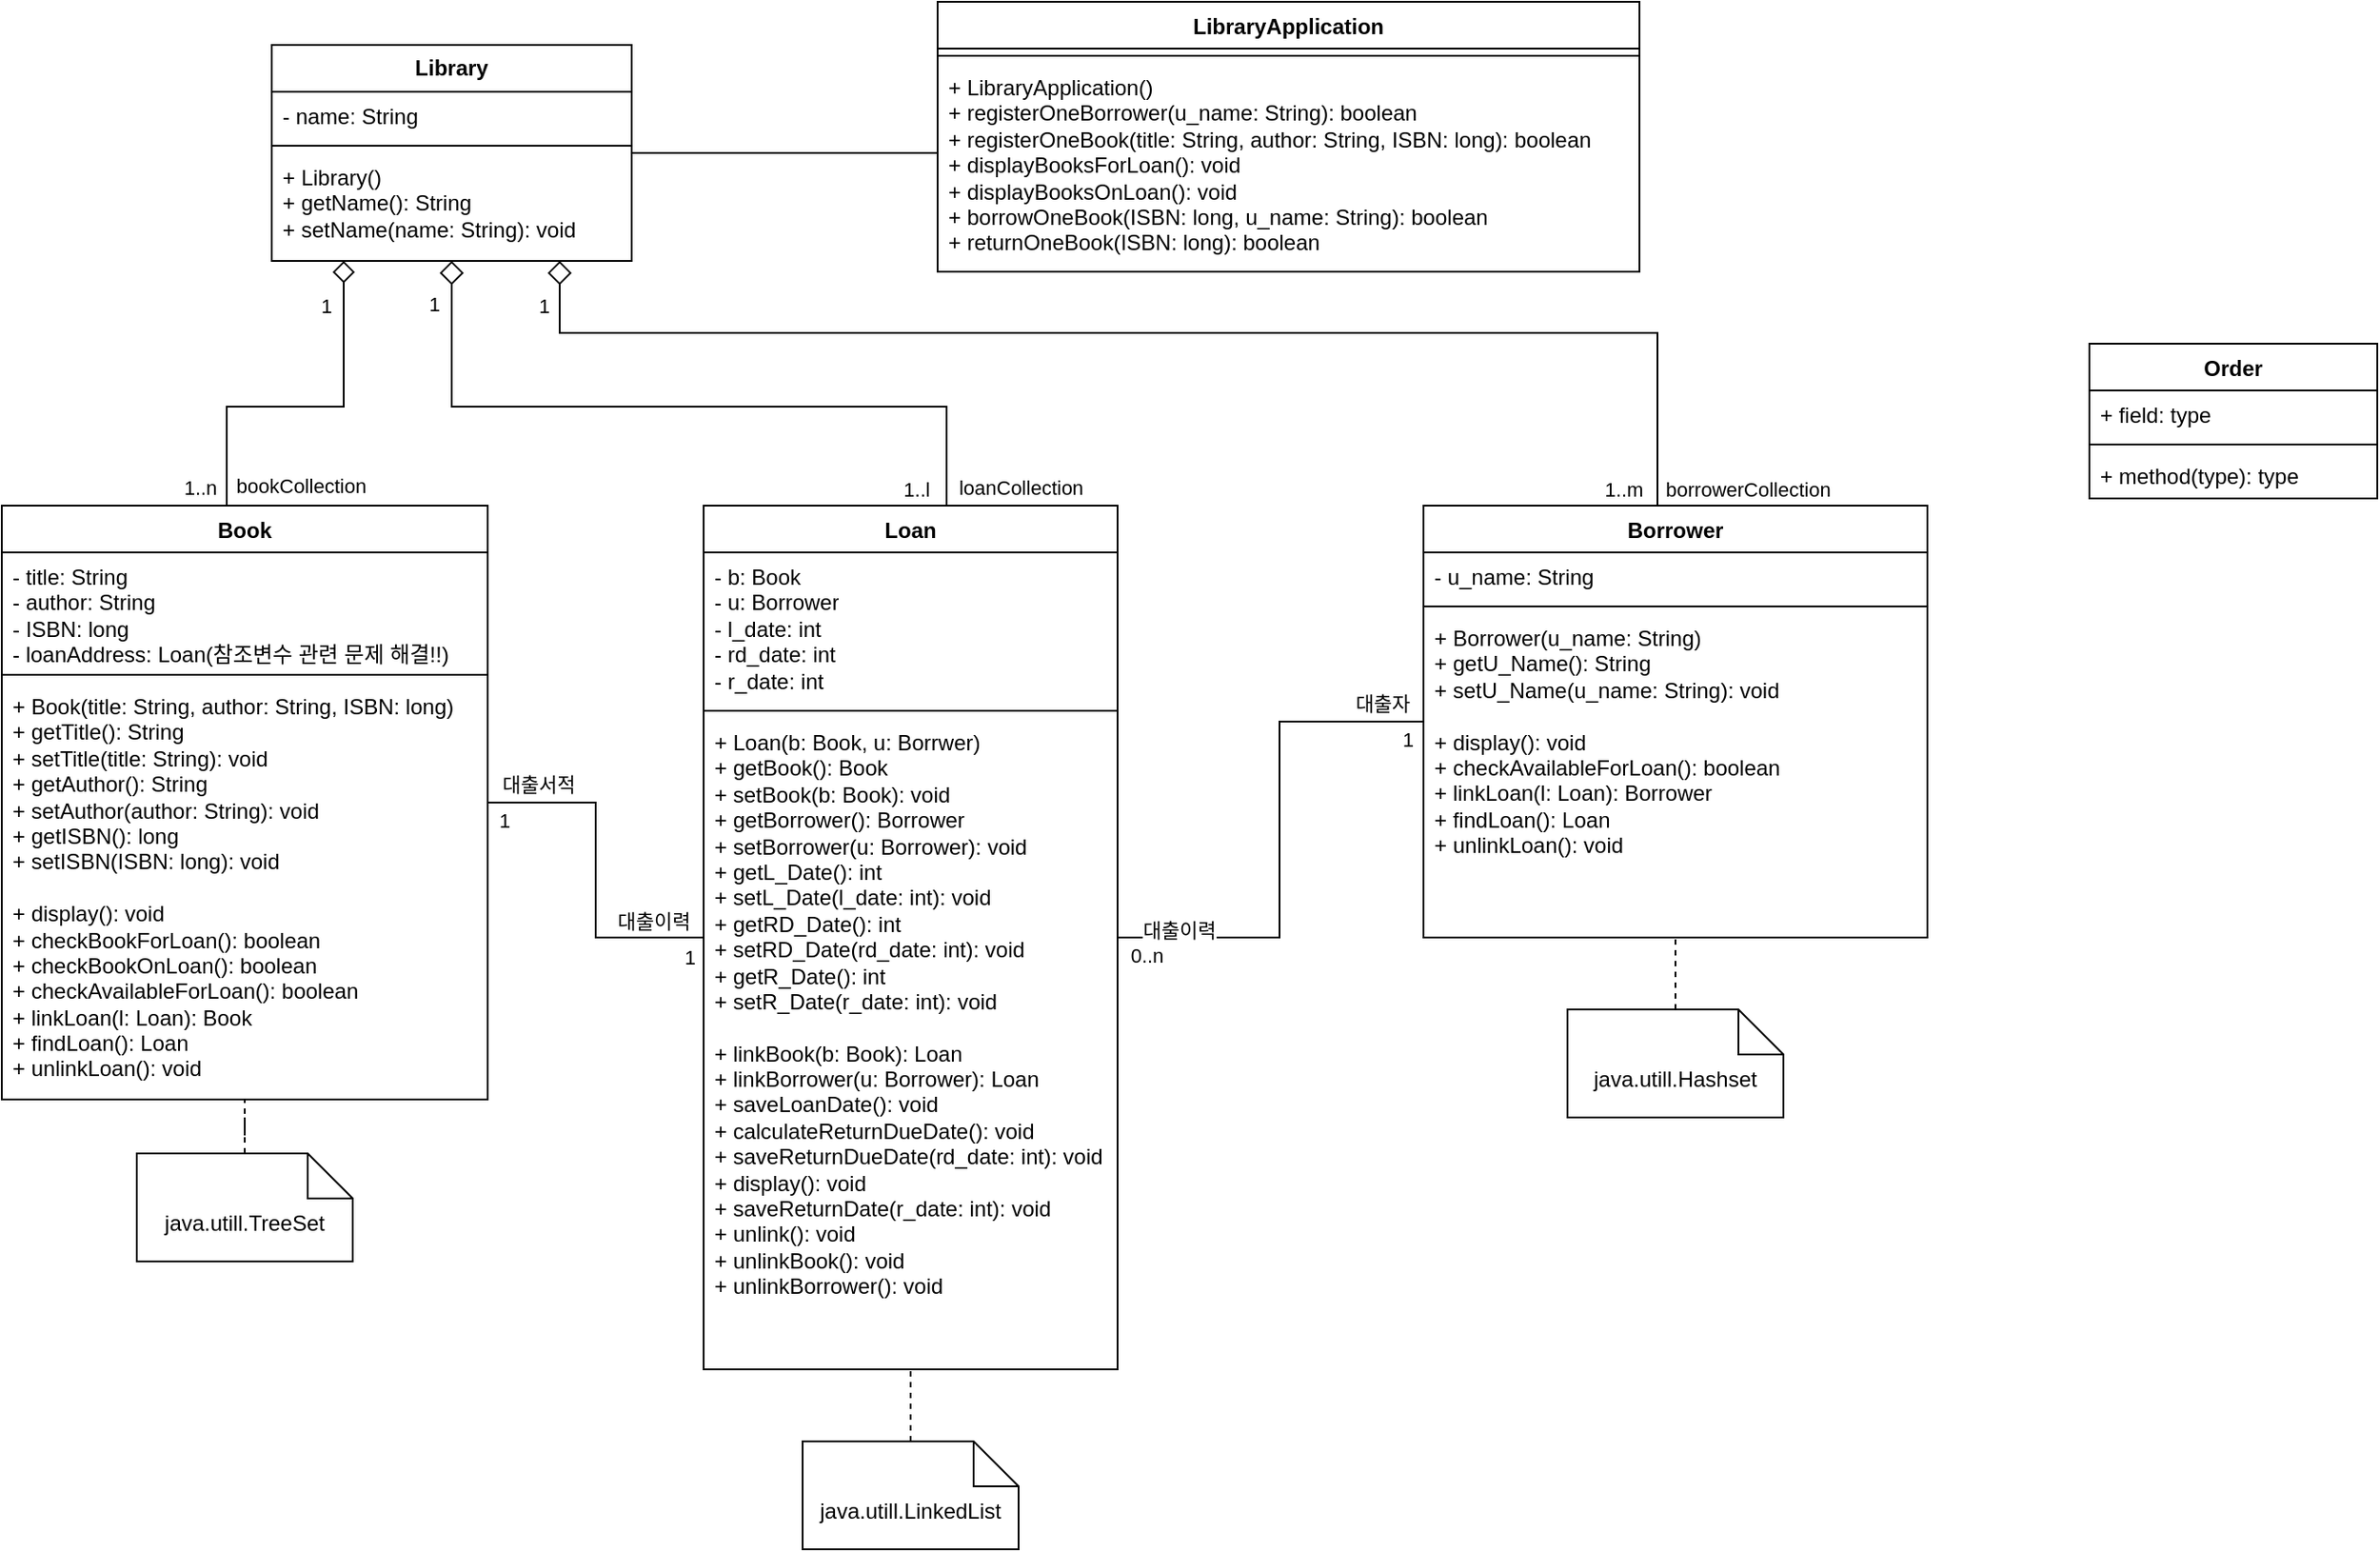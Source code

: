 <mxfile version="22.1.5" type="google">
  <diagram name="Page-1" id="c4acf3e9-155e-7222-9cf6-157b1a14988f">
    <mxGraphModel grid="1" page="1" gridSize="10" guides="1" tooltips="1" connect="1" arrows="1" fold="1" pageScale="1" pageWidth="850" pageHeight="1100" background="none" math="0" shadow="0">
      <root>
        <mxCell id="0" />
        <mxCell id="1" parent="0" />
        <mxCell id="Milk-nHkZDeJSsroibHT-47" style="edgeStyle=orthogonalEdgeStyle;rounded=0;orthogonalLoop=1;jettySize=auto;html=1;exitX=1;exitY=0.5;exitDx=0;exitDy=0;endArrow=none;endFill=0;" edge="1" parent="1" source="4uGhfkRg-FRaIyeT05ik-1" target="Milk-nHkZDeJSsroibHT-5">
          <mxGeometry relative="1" as="geometry">
            <Array as="points">
              <mxPoint x="-350" y="124" />
              <mxPoint x="-350" y="124" />
            </Array>
          </mxGeometry>
        </mxCell>
        <mxCell id="Milk-nHkZDeJSsroibHT-5" value="LibraryApplication" style="swimlane;fontStyle=1;align=center;verticalAlign=top;childLayout=stackLayout;horizontal=1;startSize=26;horizontalStack=0;resizeParent=1;resizeParentMax=0;resizeLast=0;collapsible=1;marginBottom=0;whiteSpace=wrap;html=1;" vertex="1" parent="1">
          <mxGeometry x="-270" y="40" width="390" height="150" as="geometry">
            <mxRectangle x="440" y="47" width="150" height="30" as="alternateBounds" />
          </mxGeometry>
        </mxCell>
        <mxCell id="Milk-nHkZDeJSsroibHT-7" value="" style="line;strokeWidth=1;fillColor=none;align=left;verticalAlign=middle;spacingTop=-1;spacingLeft=3;spacingRight=3;rotatable=0;labelPosition=right;points=[];portConstraint=eastwest;strokeColor=inherit;" vertex="1" parent="Milk-nHkZDeJSsroibHT-5">
          <mxGeometry y="26" width="390" height="8" as="geometry" />
        </mxCell>
        <mxCell id="Milk-nHkZDeJSsroibHT-8" value="+ LibraryApplication()&lt;br&gt;+ registerOneBorrower(u_name: String): boolean&lt;br&gt;+ registerOneBook(title: String, author: String, ISBN: long): boolean&lt;br&gt;+ displayBooksForLoan(): void&lt;br&gt;+ displayBooksOnLoan(): void&lt;br&gt;+&amp;nbsp;borrowOneBook(ISBN: long, u_name: String): boolean&lt;br&gt;+ returnOneBook(ISBN: long): boolean" style="text;strokeColor=none;fillColor=none;align=left;verticalAlign=top;spacingLeft=4;spacingRight=4;overflow=hidden;rotatable=0;points=[[0,0.5],[1,0.5]];portConstraint=eastwest;whiteSpace=wrap;html=1;" vertex="1" parent="Milk-nHkZDeJSsroibHT-5">
          <mxGeometry y="34" width="390" height="116" as="geometry" />
        </mxCell>
        <mxCell id="Milk-nHkZDeJSsroibHT-17" style="edgeStyle=orthogonalEdgeStyle;rounded=0;orthogonalLoop=1;jettySize=auto;html=1;exitX=0.5;exitY=0;exitDx=0;exitDy=0;endArrow=diamond;endFill=0;strokeWidth=1;endSize=10;" edge="1" parent="1" source="Milk-nHkZDeJSsroibHT-13" target="4uGhfkRg-FRaIyeT05ik-1">
          <mxGeometry relative="1" as="geometry">
            <mxPoint x="-570" y="144" as="targetPoint" />
            <Array as="points">
              <mxPoint x="-665" y="265" />
              <mxPoint x="-600" y="265" />
            </Array>
          </mxGeometry>
        </mxCell>
        <mxCell id="Milk-nHkZDeJSsroibHT-38" value="1..n" style="edgeLabel;html=1;align=center;verticalAlign=middle;resizable=0;points=[];" connectable="0" vertex="1" parent="Milk-nHkZDeJSsroibHT-17">
          <mxGeometry x="-0.849" y="2" relative="1" as="geometry">
            <mxPoint x="-13" y="-4" as="offset" />
          </mxGeometry>
        </mxCell>
        <mxCell id="Milk-nHkZDeJSsroibHT-39" value="bookCollection" style="edgeLabel;html=1;align=center;verticalAlign=middle;resizable=0;points=[];" connectable="0" vertex="1" parent="Milk-nHkZDeJSsroibHT-17">
          <mxGeometry x="-0.906" y="1" relative="1" as="geometry">
            <mxPoint x="42" y="-11" as="offset" />
          </mxGeometry>
        </mxCell>
        <mxCell id="Milk-nHkZDeJSsroibHT-44" value="1" style="edgeLabel;html=1;align=center;verticalAlign=middle;resizable=0;points=[];" connectable="0" vertex="1" parent="Milk-nHkZDeJSsroibHT-17">
          <mxGeometry x="0.853" y="-1" relative="1" as="geometry">
            <mxPoint x="-11" y="9" as="offset" />
          </mxGeometry>
        </mxCell>
        <mxCell id="Milk-nHkZDeJSsroibHT-26" style="edgeStyle=orthogonalEdgeStyle;rounded=0;orthogonalLoop=1;jettySize=auto;html=1;endArrow=none;endFill=0;" edge="1" parent="1" source="Milk-nHkZDeJSsroibHT-13" target="Milk-nHkZDeJSsroibHT-18">
          <mxGeometry relative="1" as="geometry">
            <Array as="points" />
          </mxGeometry>
        </mxCell>
        <mxCell id="Milk-nHkZDeJSsroibHT-34" value="1" style="edgeLabel;html=1;align=center;verticalAlign=middle;resizable=0;points=[];" connectable="0" vertex="1" parent="Milk-nHkZDeJSsroibHT-26">
          <mxGeometry x="0.721" y="4" relative="1" as="geometry">
            <mxPoint x="19" y="15" as="offset" />
          </mxGeometry>
        </mxCell>
        <mxCell id="Milk-nHkZDeJSsroibHT-35" value="1" style="edgeLabel;html=1;align=center;verticalAlign=middle;resizable=0;points=[];" connectable="0" vertex="1" parent="Milk-nHkZDeJSsroibHT-26">
          <mxGeometry x="-0.556" y="-2" relative="1" as="geometry">
            <mxPoint x="-35" y="8" as="offset" />
          </mxGeometry>
        </mxCell>
        <mxCell id="Milk-nHkZDeJSsroibHT-36" value="대출서적" style="edgeLabel;html=1;align=center;verticalAlign=middle;resizable=0;points=[];" connectable="0" vertex="1" parent="Milk-nHkZDeJSsroibHT-26">
          <mxGeometry x="-0.657" y="3" relative="1" as="geometry">
            <mxPoint x="-6" y="-7" as="offset" />
          </mxGeometry>
        </mxCell>
        <mxCell id="Milk-nHkZDeJSsroibHT-37" value="대출이력" style="edgeLabel;html=1;align=center;verticalAlign=middle;resizable=0;points=[];" connectable="0" vertex="1" parent="Milk-nHkZDeJSsroibHT-26">
          <mxGeometry x="0.79" y="3" relative="1" as="geometry">
            <mxPoint x="-8" y="-6" as="offset" />
          </mxGeometry>
        </mxCell>
        <mxCell id="Milk-nHkZDeJSsroibHT-13" value="Book" style="swimlane;fontStyle=1;align=center;verticalAlign=top;childLayout=stackLayout;horizontal=1;startSize=26;horizontalStack=0;resizeParent=1;resizeParentMax=0;resizeLast=0;collapsible=1;marginBottom=0;whiteSpace=wrap;html=1;" vertex="1" parent="1">
          <mxGeometry x="-790" y="320" width="270" height="330" as="geometry" />
        </mxCell>
        <mxCell id="Milk-nHkZDeJSsroibHT-14" value="- title: String&lt;br&gt;- author: String&lt;br&gt;- ISBN: long&lt;br&gt;- loanAddress: Loan(참조변수 관련 문제 해결!!)" style="text;strokeColor=none;fillColor=none;align=left;verticalAlign=top;spacingLeft=4;spacingRight=4;overflow=hidden;rotatable=0;points=[[0,0.5],[1,0.5]];portConstraint=eastwest;whiteSpace=wrap;html=1;" vertex="1" parent="Milk-nHkZDeJSsroibHT-13">
          <mxGeometry y="26" width="270" height="64" as="geometry" />
        </mxCell>
        <mxCell id="Milk-nHkZDeJSsroibHT-15" value="" style="line;strokeWidth=1;fillColor=none;align=left;verticalAlign=middle;spacingTop=-1;spacingLeft=3;spacingRight=3;rotatable=0;labelPosition=right;points=[];portConstraint=eastwest;strokeColor=inherit;" vertex="1" parent="Milk-nHkZDeJSsroibHT-13">
          <mxGeometry y="90" width="270" height="8" as="geometry" />
        </mxCell>
        <mxCell id="Milk-nHkZDeJSsroibHT-16" value="+ Book(title: String, author: String, ISBN: long)&lt;br&gt;+ getTitle(): String&lt;br&gt;+ setTitle(title: String): void&lt;br&gt;+ getAuthor(): String&lt;br style=&quot;border-color: var(--border-color);&quot;&gt;+ setAuthor(author: String): void&lt;br&gt;+ getISBN(): long&lt;br style=&quot;border-color: var(--border-color);&quot;&gt;+ setISBN(ISBN: long): void&lt;br&gt;&lt;br&gt;+ display(): void&lt;br&gt;+ checkBookForLoan(): boolean&lt;br&gt;+ checkBookOnLoan(): boolean&lt;br&gt;+ checkAvailableForLoan(): boolean&lt;br&gt;+ linkLoan(l: Loan): Book&lt;br&gt;+ findLoan(): Loan&lt;br&gt;+ unlinkLoan(): void" style="text;strokeColor=none;fillColor=none;align=left;verticalAlign=top;spacingLeft=4;spacingRight=4;overflow=hidden;rotatable=0;points=[[0,0.5],[1,0.5]];portConstraint=eastwest;whiteSpace=wrap;html=1;" vertex="1" parent="Milk-nHkZDeJSsroibHT-13">
          <mxGeometry y="98" width="270" height="232" as="geometry" />
        </mxCell>
        <mxCell id="Milk-nHkZDeJSsroibHT-18" value="Loan" style="swimlane;fontStyle=1;align=center;verticalAlign=top;childLayout=stackLayout;horizontal=1;startSize=26;horizontalStack=0;resizeParent=1;resizeParentMax=0;resizeLast=0;collapsible=1;marginBottom=0;whiteSpace=wrap;html=1;" vertex="1" parent="1">
          <mxGeometry x="-400" y="320" width="230" height="480" as="geometry" />
        </mxCell>
        <mxCell id="Milk-nHkZDeJSsroibHT-19" value="- b: Book&lt;br&gt;- u: Borrower&lt;br&gt;- l_date: int&lt;br&gt;- rd_date: int&lt;br&gt;- r_date: int" style="text;strokeColor=none;fillColor=none;align=left;verticalAlign=top;spacingLeft=4;spacingRight=4;overflow=hidden;rotatable=0;points=[[0,0.5],[1,0.5]];portConstraint=eastwest;whiteSpace=wrap;html=1;" vertex="1" parent="Milk-nHkZDeJSsroibHT-18">
          <mxGeometry y="26" width="230" height="84" as="geometry" />
        </mxCell>
        <mxCell id="Milk-nHkZDeJSsroibHT-20" value="" style="line;strokeWidth=1;fillColor=none;align=left;verticalAlign=middle;spacingTop=-1;spacingLeft=3;spacingRight=3;rotatable=0;labelPosition=right;points=[];portConstraint=eastwest;strokeColor=inherit;" vertex="1" parent="Milk-nHkZDeJSsroibHT-18">
          <mxGeometry y="110" width="230" height="8" as="geometry" />
        </mxCell>
        <mxCell id="Milk-nHkZDeJSsroibHT-21" value="+ Loan(b: Book, u: Borrwer)&lt;br&gt;+ getBook(): Book&lt;br style=&quot;border-color: var(--border-color);&quot;&gt;+ setBook(b: Book): void&lt;br&gt;+ getBorrower(): Borrower&lt;br style=&quot;border-color: var(--border-color);&quot;&gt;+ setBorrower(u: Borrower): void&lt;br&gt;+ getL_Date(): int&lt;br style=&quot;border-color: var(--border-color);&quot;&gt;+ setL_Date(l_date: int): void&lt;br&gt;+ getRD_Date(): int&lt;br style=&quot;border-color: var(--border-color);&quot;&gt;+ setRD_Date(rd_date: int): void&lt;br&gt;+ getR_Date(): int&lt;br style=&quot;border-color: var(--border-color);&quot;&gt;+ setR_Date(r_date: int): void&lt;br&gt;&lt;br&gt;+ linkBook(b: Book): Loan&lt;br&gt;+ linkBorrower(u: Borrower): Loan&lt;br&gt;+ saveLoanDate(): void&lt;br&gt;+ calculateReturnDueDate(): void&lt;br&gt;+ saveReturnDueDate(rd_date: int): void&lt;br&gt;+ display(): void&lt;br&gt;+ saveReturnDate(r_date: int): void&lt;br&gt;+ unlink(): void&lt;br&gt;+ unlinkBook(): void&lt;br&gt;+ unlinkBorrower(): void" style="text;strokeColor=none;fillColor=none;align=left;verticalAlign=top;spacingLeft=4;spacingRight=4;overflow=hidden;rotatable=0;points=[[0,0.5],[1,0.5]];portConstraint=eastwest;whiteSpace=wrap;html=1;" vertex="1" parent="Milk-nHkZDeJSsroibHT-18">
          <mxGeometry y="118" width="230" height="362" as="geometry" />
        </mxCell>
        <mxCell id="Milk-nHkZDeJSsroibHT-27" style="edgeStyle=orthogonalEdgeStyle;rounded=0;orthogonalLoop=1;jettySize=auto;html=1;endArrow=none;endFill=0;" edge="1" parent="1" source="Milk-nHkZDeJSsroibHT-22" target="Milk-nHkZDeJSsroibHT-18">
          <mxGeometry relative="1" as="geometry">
            <Array as="points">
              <mxPoint x="-80" y="440" />
              <mxPoint x="-80" y="560" />
            </Array>
          </mxGeometry>
        </mxCell>
        <mxCell id="Milk-nHkZDeJSsroibHT-30" value="0..n" style="edgeLabel;html=1;align=center;verticalAlign=middle;resizable=0;points=[];" connectable="0" vertex="1" parent="Milk-nHkZDeJSsroibHT-27">
          <mxGeometry x="0.491" relative="1" as="geometry">
            <mxPoint x="-58" y="10" as="offset" />
          </mxGeometry>
        </mxCell>
        <mxCell id="Milk-nHkZDeJSsroibHT-31" value="1" style="edgeLabel;html=1;align=center;verticalAlign=middle;resizable=0;points=[];" connectable="0" vertex="1" parent="Milk-nHkZDeJSsroibHT-27">
          <mxGeometry x="-0.742" relative="1" as="geometry">
            <mxPoint x="28" y="10" as="offset" />
          </mxGeometry>
        </mxCell>
        <mxCell id="Milk-nHkZDeJSsroibHT-32" value="대출이력" style="edgeLabel;html=1;align=center;verticalAlign=middle;resizable=0;points=[];" connectable="0" vertex="1" parent="Milk-nHkZDeJSsroibHT-27">
          <mxGeometry x="0.36" y="-1" relative="1" as="geometry">
            <mxPoint x="-55" y="-1" as="offset" />
          </mxGeometry>
        </mxCell>
        <mxCell id="Milk-nHkZDeJSsroibHT-33" value="대출자" style="edgeLabel;html=1;align=center;verticalAlign=middle;resizable=0;points=[];" connectable="0" vertex="1" parent="Milk-nHkZDeJSsroibHT-27">
          <mxGeometry x="-0.503" relative="1" as="geometry">
            <mxPoint x="49" y="-10" as="offset" />
          </mxGeometry>
        </mxCell>
        <mxCell id="Milk-nHkZDeJSsroibHT-29" style="edgeStyle=orthogonalEdgeStyle;rounded=0;orthogonalLoop=1;jettySize=auto;html=1;exitX=0.5;exitY=0;exitDx=0;exitDy=0;endArrow=diamond;endFill=0;startSize=6;endSize=11;" edge="1" parent="1" source="Milk-nHkZDeJSsroibHT-22" target="4uGhfkRg-FRaIyeT05ik-1">
          <mxGeometry relative="1" as="geometry">
            <mxPoint x="-490" y="144" as="targetPoint" />
            <Array as="points">
              <mxPoint x="130" y="320" />
              <mxPoint x="130" y="224" />
              <mxPoint x="-480" y="224" />
            </Array>
          </mxGeometry>
        </mxCell>
        <mxCell id="Milk-nHkZDeJSsroibHT-42" value="1..m" style="edgeLabel;html=1;align=center;verticalAlign=middle;resizable=0;points=[];" connectable="0" vertex="1" parent="Milk-nHkZDeJSsroibHT-29">
          <mxGeometry x="-0.98" y="-1" relative="1" as="geometry">
            <mxPoint x="-22" y="-8" as="offset" />
          </mxGeometry>
        </mxCell>
        <mxCell id="Milk-nHkZDeJSsroibHT-43" value="borrowerCollection" style="edgeLabel;html=1;align=center;verticalAlign=middle;resizable=0;points=[];" connectable="0" vertex="1" parent="Milk-nHkZDeJSsroibHT-29">
          <mxGeometry x="-0.969" relative="1" as="geometry">
            <mxPoint x="50" y="-8" as="offset" />
          </mxGeometry>
        </mxCell>
        <mxCell id="Milk-nHkZDeJSsroibHT-46" value="1" style="edgeLabel;html=1;align=center;verticalAlign=middle;resizable=0;points=[];" connectable="0" vertex="1" parent="Milk-nHkZDeJSsroibHT-29">
          <mxGeometry x="0.945" y="3" relative="1" as="geometry">
            <mxPoint x="-6" y="4" as="offset" />
          </mxGeometry>
        </mxCell>
        <mxCell id="Milk-nHkZDeJSsroibHT-22" value="Borrower" style="swimlane;fontStyle=1;align=center;verticalAlign=top;childLayout=stackLayout;horizontal=1;startSize=26;horizontalStack=0;resizeParent=1;resizeParentMax=0;resizeLast=0;collapsible=1;marginBottom=0;whiteSpace=wrap;html=1;" vertex="1" parent="1">
          <mxGeometry y="320" width="280" height="240" as="geometry" />
        </mxCell>
        <mxCell id="Milk-nHkZDeJSsroibHT-23" value="- u_name: String" style="text;strokeColor=none;fillColor=none;align=left;verticalAlign=top;spacingLeft=4;spacingRight=4;overflow=hidden;rotatable=0;points=[[0,0.5],[1,0.5]];portConstraint=eastwest;whiteSpace=wrap;html=1;" vertex="1" parent="Milk-nHkZDeJSsroibHT-22">
          <mxGeometry y="26" width="280" height="26" as="geometry" />
        </mxCell>
        <mxCell id="Milk-nHkZDeJSsroibHT-24" value="" style="line;strokeWidth=1;fillColor=none;align=left;verticalAlign=middle;spacingTop=-1;spacingLeft=3;spacingRight=3;rotatable=0;labelPosition=right;points=[];portConstraint=eastwest;strokeColor=inherit;" vertex="1" parent="Milk-nHkZDeJSsroibHT-22">
          <mxGeometry y="52" width="280" height="8" as="geometry" />
        </mxCell>
        <mxCell id="Milk-nHkZDeJSsroibHT-25" value="+ Borrower(u_name: String)&lt;br&gt;+ getU_Name(): String&lt;br&gt;+ setU_Name(u_name: String): void&lt;br&gt;&lt;br&gt;+ display(): void&lt;br&gt;+ checkAvailableForLoan(): boolean&lt;br&gt;+ linkLoan(l: Loan): Borrower&lt;br&gt;+ findLoan(): Loan&lt;br&gt;+ unlinkLoan(): void" style="text;strokeColor=none;fillColor=none;align=left;verticalAlign=top;spacingLeft=4;spacingRight=4;overflow=hidden;rotatable=0;points=[[0,0.5],[1,0.5]];portConstraint=eastwest;whiteSpace=wrap;html=1;" vertex="1" parent="Milk-nHkZDeJSsroibHT-22">
          <mxGeometry y="60" width="280" height="180" as="geometry" />
        </mxCell>
        <mxCell id="Milk-nHkZDeJSsroibHT-28" style="edgeStyle=orthogonalEdgeStyle;rounded=0;orthogonalLoop=1;jettySize=auto;html=1;exitX=0.5;exitY=0;exitDx=0;exitDy=0;endArrow=diamond;endFill=0;endSize=11;" edge="1" parent="1" source="Milk-nHkZDeJSsroibHT-18" target="4uGhfkRg-FRaIyeT05ik-1">
          <mxGeometry relative="1" as="geometry">
            <mxPoint x="-530" y="144.0" as="targetPoint" />
            <Array as="points">
              <mxPoint x="-265" y="320" />
              <mxPoint x="-265" y="265" />
              <mxPoint x="-540" y="265" />
            </Array>
          </mxGeometry>
        </mxCell>
        <mxCell id="Milk-nHkZDeJSsroibHT-40" value="1..l" style="edgeLabel;html=1;align=center;verticalAlign=middle;resizable=0;points=[];" connectable="0" vertex="1" parent="Milk-nHkZDeJSsroibHT-28">
          <mxGeometry x="-0.953" y="2" relative="1" as="geometry">
            <mxPoint x="-7" y="-7" as="offset" />
          </mxGeometry>
        </mxCell>
        <mxCell id="Milk-nHkZDeJSsroibHT-41" value="loanCollection" style="edgeLabel;html=1;align=center;verticalAlign=middle;resizable=0;points=[];" connectable="0" vertex="1" parent="Milk-nHkZDeJSsroibHT-28">
          <mxGeometry x="-0.945" y="-3" relative="1" as="geometry">
            <mxPoint x="49" y="-13" as="offset" />
          </mxGeometry>
        </mxCell>
        <mxCell id="Milk-nHkZDeJSsroibHT-45" value="1" style="edgeLabel;html=1;align=center;verticalAlign=middle;resizable=0;points=[];" connectable="0" vertex="1" parent="Milk-nHkZDeJSsroibHT-28">
          <mxGeometry x="0.879" y="3" relative="1" as="geometry">
            <mxPoint x="-7" y="-2" as="offset" />
          </mxGeometry>
        </mxCell>
        <mxCell id="ayakNGwaA3T7NY6vzEdv-8" style="edgeStyle=orthogonalEdgeStyle;rounded=0;orthogonalLoop=1;jettySize=auto;html=1;exitX=0.5;exitY=0;exitDx=0;exitDy=0;exitPerimeter=0;endArrow=none;endFill=0;dashed=1;" edge="1" parent="1" source="ayakNGwaA3T7NY6vzEdv-1" target="Milk-nHkZDeJSsroibHT-13">
          <mxGeometry relative="1" as="geometry" />
        </mxCell>
        <mxCell id="ayakNGwaA3T7NY6vzEdv-1" value="java.utill.TreeSet" style="shape=note2;boundedLbl=1;whiteSpace=wrap;html=1;size=25;verticalAlign=top;align=center;" vertex="1" parent="1">
          <mxGeometry x="-715" y="680" width="120" height="60" as="geometry" />
        </mxCell>
        <mxCell id="ayakNGwaA3T7NY6vzEdv-9" style="edgeStyle=orthogonalEdgeStyle;rounded=0;orthogonalLoop=1;jettySize=auto;html=1;exitX=0.5;exitY=0;exitDx=0;exitDy=0;exitPerimeter=0;endArrow=none;endFill=0;dashed=1;" edge="1" parent="1" source="ayakNGwaA3T7NY6vzEdv-2" target="Milk-nHkZDeJSsroibHT-18">
          <mxGeometry relative="1" as="geometry" />
        </mxCell>
        <mxCell id="ayakNGwaA3T7NY6vzEdv-2" value="java.utill.LinkedList" style="shape=note2;boundedLbl=1;whiteSpace=wrap;html=1;size=25;verticalAlign=top;align=center;" vertex="1" parent="1">
          <mxGeometry x="-345" y="840" width="120" height="60" as="geometry" />
        </mxCell>
        <mxCell id="ayakNGwaA3T7NY6vzEdv-10" style="edgeStyle=orthogonalEdgeStyle;rounded=0;orthogonalLoop=1;jettySize=auto;html=1;exitX=0.5;exitY=0;exitDx=0;exitDy=0;exitPerimeter=0;dashed=1;endArrow=none;endFill=0;" edge="1" parent="1" source="ayakNGwaA3T7NY6vzEdv-3" target="Milk-nHkZDeJSsroibHT-22">
          <mxGeometry relative="1" as="geometry" />
        </mxCell>
        <mxCell id="ayakNGwaA3T7NY6vzEdv-3" value="java.utill.Hashset" style="shape=note2;boundedLbl=1;whiteSpace=wrap;html=1;size=25;verticalAlign=top;align=center;" vertex="1" parent="1">
          <mxGeometry x="80" y="600" width="120" height="60" as="geometry" />
        </mxCell>
        <mxCell id="4uGhfkRg-FRaIyeT05ik-1" value="Library" style="swimlane;fontStyle=1;align=center;verticalAlign=top;childLayout=stackLayout;horizontal=1;startSize=26;horizontalStack=0;resizeParent=1;resizeParentMax=0;resizeLast=0;collapsible=1;marginBottom=0;whiteSpace=wrap;html=1;labelBackgroundColor=default;strokeColor=inherit;strokeWidth=1;spacingLeft=3;spacingRight=3;spacingTop=-1;fontFamily=Helvetica;fontSize=12;fontColor=default;fillColor=none;" vertex="1" parent="1">
          <mxGeometry x="-640" y="64" width="200" height="120" as="geometry" />
        </mxCell>
        <mxCell id="4uGhfkRg-FRaIyeT05ik-2" value="- name: String" style="text;strokeColor=none;fillColor=none;align=left;verticalAlign=top;spacingLeft=4;spacingRight=4;overflow=hidden;rotatable=0;points=[[0,0.5],[1,0.5]];portConstraint=eastwest;whiteSpace=wrap;html=1;fontSize=12;fontFamily=Helvetica;fontColor=default;" vertex="1" parent="4uGhfkRg-FRaIyeT05ik-1">
          <mxGeometry y="26" width="200" height="26" as="geometry" />
        </mxCell>
        <mxCell id="4uGhfkRg-FRaIyeT05ik-3" value="" style="line;strokeWidth=1;fillColor=none;align=left;verticalAlign=middle;spacingTop=-1;spacingLeft=3;spacingRight=3;rotatable=0;labelPosition=right;points=[];portConstraint=eastwest;strokeColor=inherit;labelBackgroundColor=default;fontFamily=Helvetica;fontSize=12;fontColor=default;" vertex="1" parent="4uGhfkRg-FRaIyeT05ik-1">
          <mxGeometry y="52" width="200" height="8" as="geometry" />
        </mxCell>
        <mxCell id="4uGhfkRg-FRaIyeT05ik-4" value="+ Library()&lt;br&gt;+ getName(): String&lt;br&gt;+ setName(name: String): void" style="text;strokeColor=none;fillColor=none;align=left;verticalAlign=top;spacingLeft=4;spacingRight=4;overflow=hidden;rotatable=0;points=[[0,0.5],[1,0.5]];portConstraint=eastwest;whiteSpace=wrap;html=1;fontSize=12;fontFamily=Helvetica;fontColor=default;" vertex="1" parent="4uGhfkRg-FRaIyeT05ik-1">
          <mxGeometry y="60" width="200" height="60" as="geometry" />
        </mxCell>
        <mxCell id="HYo3HdkM_3qCn836Xysz-1" value="Order" style="swimlane;fontStyle=1;align=center;verticalAlign=top;childLayout=stackLayout;horizontal=1;startSize=26;horizontalStack=0;resizeParent=1;resizeParentMax=0;resizeLast=0;collapsible=1;marginBottom=0;whiteSpace=wrap;html=1;" vertex="1" parent="1">
          <mxGeometry x="370" y="230" width="160" height="86" as="geometry" />
        </mxCell>
        <mxCell id="HYo3HdkM_3qCn836Xysz-2" value="+ field: type" style="text;strokeColor=none;fillColor=none;align=left;verticalAlign=top;spacingLeft=4;spacingRight=4;overflow=hidden;rotatable=0;points=[[0,0.5],[1,0.5]];portConstraint=eastwest;whiteSpace=wrap;html=1;" vertex="1" parent="HYo3HdkM_3qCn836Xysz-1">
          <mxGeometry y="26" width="160" height="26" as="geometry" />
        </mxCell>
        <mxCell id="HYo3HdkM_3qCn836Xysz-3" value="" style="line;strokeWidth=1;fillColor=none;align=left;verticalAlign=middle;spacingTop=-1;spacingLeft=3;spacingRight=3;rotatable=0;labelPosition=right;points=[];portConstraint=eastwest;strokeColor=inherit;" vertex="1" parent="HYo3HdkM_3qCn836Xysz-1">
          <mxGeometry y="52" width="160" height="8" as="geometry" />
        </mxCell>
        <mxCell id="HYo3HdkM_3qCn836Xysz-4" value="+ method(type): type" style="text;strokeColor=none;fillColor=none;align=left;verticalAlign=top;spacingLeft=4;spacingRight=4;overflow=hidden;rotatable=0;points=[[0,0.5],[1,0.5]];portConstraint=eastwest;whiteSpace=wrap;html=1;" vertex="1" parent="HYo3HdkM_3qCn836Xysz-1">
          <mxGeometry y="60" width="160" height="26" as="geometry" />
        </mxCell>
      </root>
    </mxGraphModel>
  </diagram>
</mxfile>
